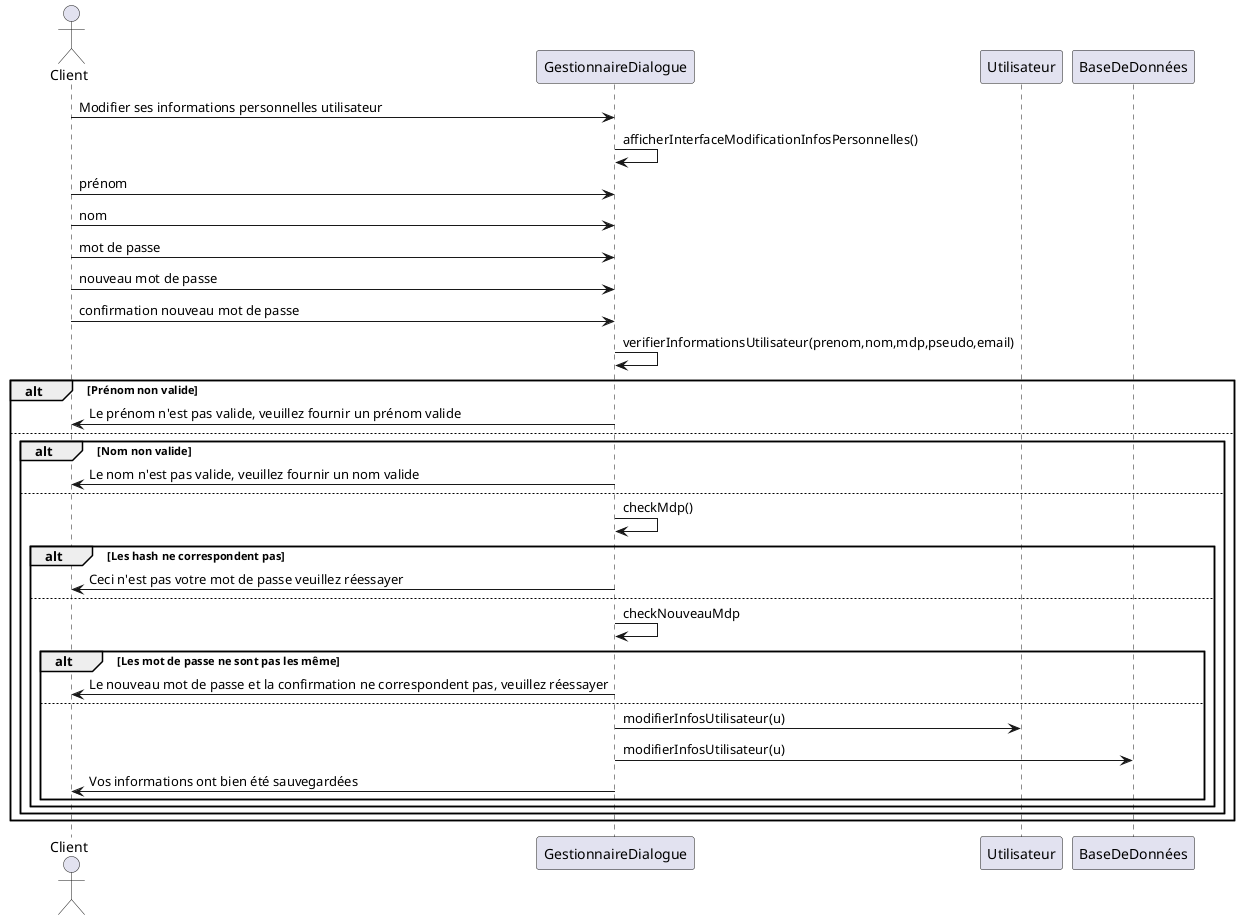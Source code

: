 @startuml
actor "Client" as user
participant GestionnaireDialogue as sc
participant Utilisateur as u
participant BaseDeDonnées as bdd

user -> sc : Modifier ses informations personnelles utilisateur
sc 	-> 	sc : afficherInterfaceModificationInfosPersonnelles()
user 	-> 	sc : prénom
user 	-> 	sc : nom
user 	-> 	sc : mot de passe
user 	-> 	sc : nouveau mot de passe
user 	-> 	sc : confirmation nouveau mot de passe
sc 	-> 	sc : verifierInformationsUtilisateur(prenom,nom,mdp,pseudo,email)
alt Prénom non valide
user 	<- 	sc : Le prénom n'est pas valide, veuillez fournir un prénom valide
else
alt Nom non valide
user 	<- 	sc : Le nom n'est pas valide, veuillez fournir un nom valide
else
sc 	->	sc : checkMdp()
alt Les hash ne correspondent pas
user 	<- 	sc : Ceci n'est pas votre mot de passe veuillez réessayer
else
sc 	-> 	sc : checkNouveauMdp
alt Les mot de passe ne sont pas les même
user 	<- 	sc : Le nouveau mot de passe et la confirmation ne correspondent pas, veuillez réessayer
else
sc 	-> 	u : modifierInfosUtilisateur(u)
sc 	-> 	bdd : modifierInfosUtilisateur(u)
user 	<- 	sc : Vos informations ont bien été sauvegardées
end
end
end
end
@enduml
